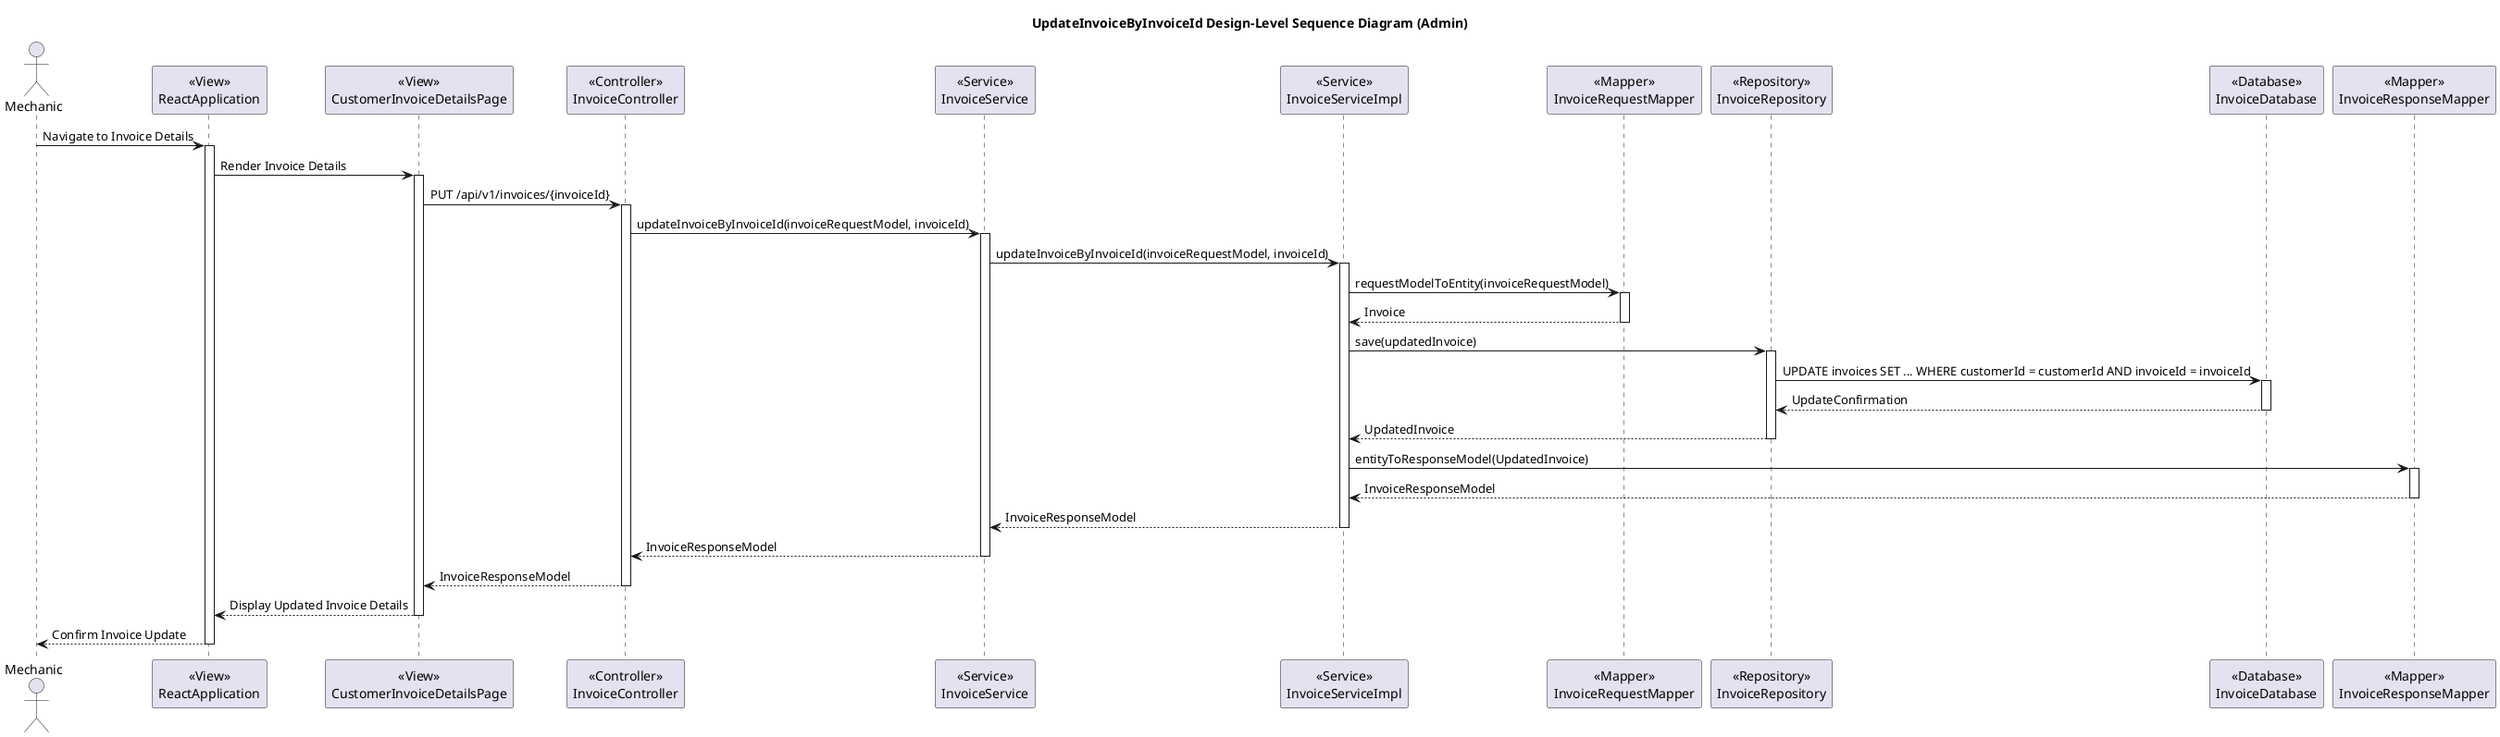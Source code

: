 @startuml
title UpdateInvoiceByInvoiceId Design-Level Sequence Diagram (Admin)

actor Mechanic

participant ReactApplication as "<<View>>\nReactApplication"
participant CustomerInvoiceDetailsPage as "<<View>>\nCustomerInvoiceDetailsPage"
participant InvoiceController as "<<Controller>>\nInvoiceController"
participant InvoiceService as "<<Service>>\nInvoiceService"
participant InvoiceServiceImpl as "<<Service>>\nInvoiceServiceImpl"
participant InvoiceRequestMapper as "<<Mapper>>\nInvoiceRequestMapper"
participant InvoiceRepository as "<<Repository>>\nInvoiceRepository"
participant InvoiceDatabase as "<<Database>>\nInvoiceDatabase"
participant InvoiceResponseMapper as "<<Mapper>>\nInvoiceResponseMapper"

Mechanic -> ReactApplication: Navigate to Invoice Details
activate ReactApplication

ReactApplication -> CustomerInvoiceDetailsPage: Render Invoice Details
activate CustomerInvoiceDetailsPage

CustomerInvoiceDetailsPage -> InvoiceController: PUT /api/v1/invoices/{invoiceId}
activate InvoiceController

InvoiceController -> InvoiceService: updateInvoiceByInvoiceId(invoiceRequestModel, invoiceId)
activate InvoiceService

InvoiceService -> InvoiceServiceImpl: updateInvoiceByInvoiceId(invoiceRequestModel, invoiceId)
activate InvoiceServiceImpl

InvoiceServiceImpl -> InvoiceRequestMapper: requestModelToEntity(invoiceRequestModel)
activate InvoiceRequestMapper

InvoiceRequestMapper --> InvoiceServiceImpl: Invoice
deactivate InvoiceRequestMapper

InvoiceServiceImpl -> InvoiceRepository: save(updatedInvoice)
activate InvoiceRepository

InvoiceRepository -> InvoiceDatabase: UPDATE invoices SET ... WHERE customerId = customerId AND invoiceId = invoiceId
activate InvoiceDatabase

InvoiceDatabase --> InvoiceRepository: UpdateConfirmation
deactivate InvoiceDatabase

InvoiceRepository --> InvoiceServiceImpl: UpdatedInvoice
deactivate InvoiceRepository

InvoiceServiceImpl -> InvoiceResponseMapper: entityToResponseModel(UpdatedInvoice)
activate InvoiceResponseMapper

InvoiceResponseMapper --> InvoiceServiceImpl: InvoiceResponseModel
deactivate InvoiceResponseMapper

InvoiceServiceImpl --> InvoiceService: InvoiceResponseModel
deactivate InvoiceServiceImpl

InvoiceService --> InvoiceController: InvoiceResponseModel
deactivate InvoiceService

InvoiceController --> CustomerInvoiceDetailsPage: InvoiceResponseModel
deactivate InvoiceController

CustomerInvoiceDetailsPage --> ReactApplication: Display Updated Invoice Details
deactivate CustomerInvoiceDetailsPage

ReactApplication --> Mechanic: Confirm Invoice Update
deactivate ReactApplication

@enduml
